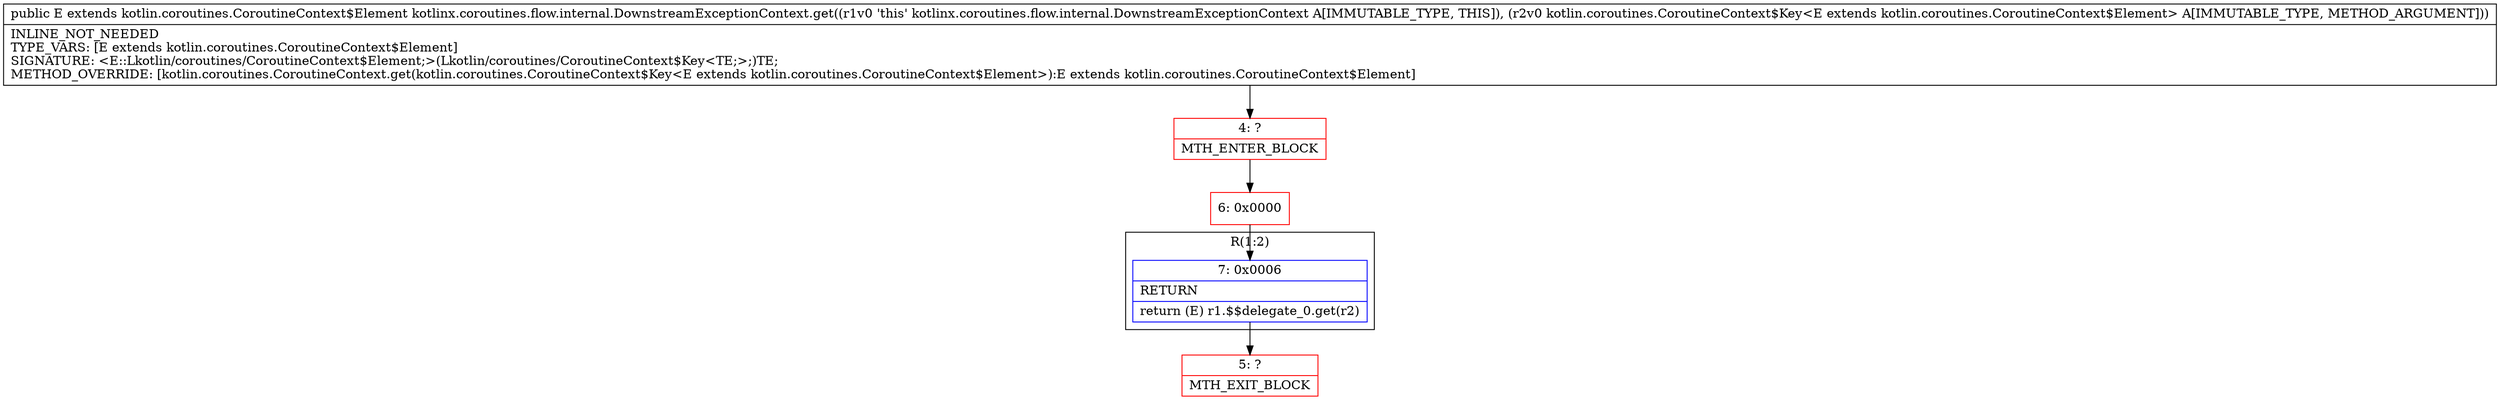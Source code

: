 digraph "CFG forkotlinx.coroutines.flow.internal.DownstreamExceptionContext.get(Lkotlin\/coroutines\/CoroutineContext$Key;)Lkotlin\/coroutines\/CoroutineContext$Element;" {
subgraph cluster_Region_227429522 {
label = "R(1:2)";
node [shape=record,color=blue];
Node_7 [shape=record,label="{7\:\ 0x0006|RETURN\l|return (E) r1.$$delegate_0.get(r2)\l}"];
}
Node_4 [shape=record,color=red,label="{4\:\ ?|MTH_ENTER_BLOCK\l}"];
Node_6 [shape=record,color=red,label="{6\:\ 0x0000}"];
Node_5 [shape=record,color=red,label="{5\:\ ?|MTH_EXIT_BLOCK\l}"];
MethodNode[shape=record,label="{public E extends kotlin.coroutines.CoroutineContext$Element kotlinx.coroutines.flow.internal.DownstreamExceptionContext.get((r1v0 'this' kotlinx.coroutines.flow.internal.DownstreamExceptionContext A[IMMUTABLE_TYPE, THIS]), (r2v0 kotlin.coroutines.CoroutineContext$Key\<E extends kotlin.coroutines.CoroutineContext$Element\> A[IMMUTABLE_TYPE, METHOD_ARGUMENT]))  | INLINE_NOT_NEEDED\lTYPE_VARS: [E extends kotlin.coroutines.CoroutineContext$Element]\lSIGNATURE: \<E::Lkotlin\/coroutines\/CoroutineContext$Element;\>(Lkotlin\/coroutines\/CoroutineContext$Key\<TE;\>;)TE;\lMETHOD_OVERRIDE: [kotlin.coroutines.CoroutineContext.get(kotlin.coroutines.CoroutineContext$Key\<E extends kotlin.coroutines.CoroutineContext$Element\>):E extends kotlin.coroutines.CoroutineContext$Element]\l}"];
MethodNode -> Node_4;Node_7 -> Node_5;
Node_4 -> Node_6;
Node_6 -> Node_7;
}

